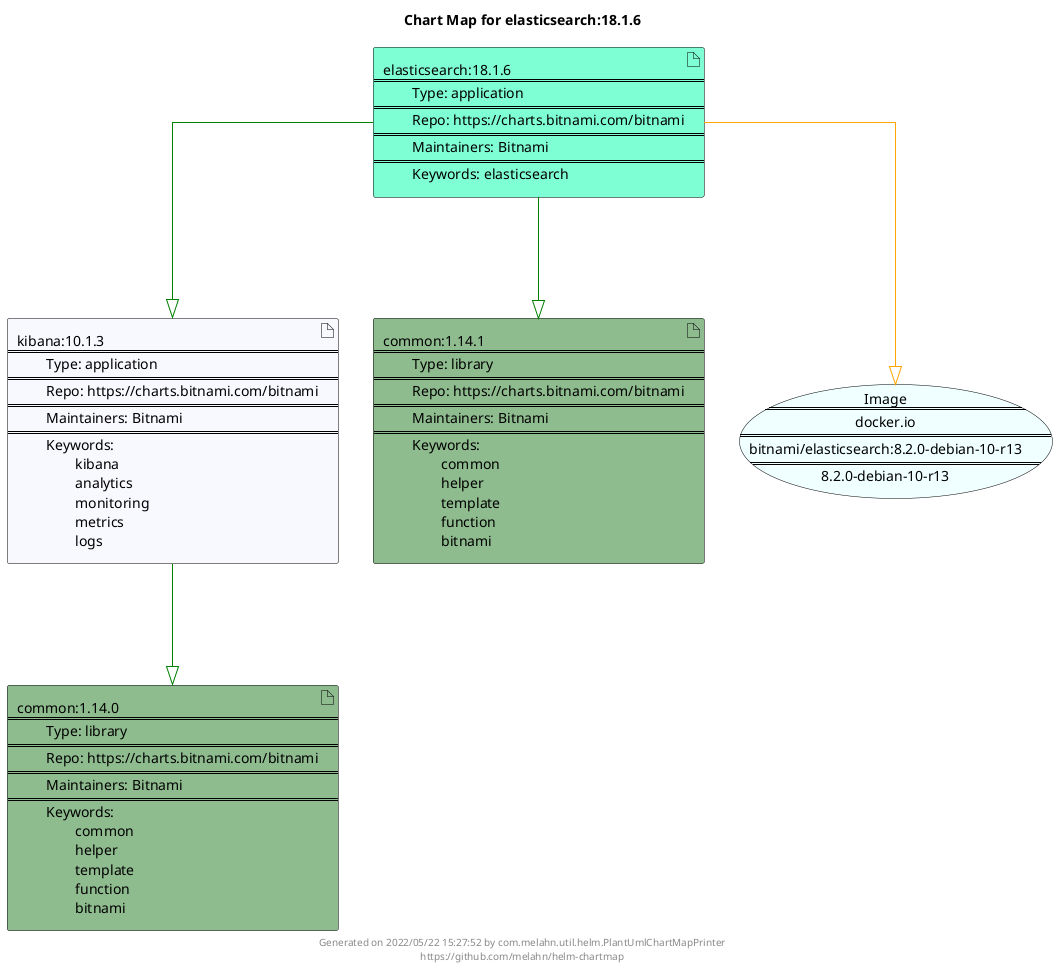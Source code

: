 @startuml
skinparam linetype ortho
skinparam backgroundColor white
skinparam usecaseBorderColor black
skinparam usecaseArrowColor LightSlateGray
skinparam artifactBorderColor black
skinparam artifactArrowColor LightSlateGray

title Chart Map for elasticsearch:18.1.6

'There are 4 referenced Helm Charts
artifact "elasticsearch:18.1.6\n====\n\tType: application\n====\n\tRepo: https://charts.bitnami.com/bitnami\n====\n\tMaintainers: Bitnami\n====\n\tKeywords: elasticsearch" as elasticsearch_18_1_6 #Aquamarine
artifact "common:1.14.0\n====\n\tType: library\n====\n\tRepo: https://charts.bitnami.com/bitnami\n====\n\tMaintainers: Bitnami\n====\n\tKeywords: \n\t\tcommon\n\t\thelper\n\t\ttemplate\n\t\tfunction\n\t\tbitnami" as common_1_14_0 #DarkSeaGreen
artifact "kibana:10.1.3\n====\n\tType: application\n====\n\tRepo: https://charts.bitnami.com/bitnami\n====\n\tMaintainers: Bitnami\n====\n\tKeywords: \n\t\tkibana\n\t\tanalytics\n\t\tmonitoring\n\t\tmetrics\n\t\tlogs" as kibana_10_1_3 #GhostWhite
artifact "common:1.14.1\n====\n\tType: library\n====\n\tRepo: https://charts.bitnami.com/bitnami\n====\n\tMaintainers: Bitnami\n====\n\tKeywords: \n\t\tcommon\n\t\thelper\n\t\ttemplate\n\t\tfunction\n\t\tbitnami" as common_1_14_1 #DarkSeaGreen

'There is one referenced Docker Image
usecase "Image\n====\ndocker.io\n====\nbitnami/elasticsearch:8.2.0-debian-10-r13\n====\n8.2.0-debian-10-r13" as docker_io_bitnami_elasticsearch_8_2_0_debian_10_r13 #Azure

'Chart Dependencies
elasticsearch_18_1_6--[#green]-|>common_1_14_1
elasticsearch_18_1_6--[#green]-|>kibana_10_1_3
kibana_10_1_3--[#green]-|>common_1_14_0
elasticsearch_18_1_6--[#orange]-|>docker_io_bitnami_elasticsearch_8_2_0_debian_10_r13

center footer Generated on 2022/05/22 15:27:52 by com.melahn.util.helm.PlantUmlChartMapPrinter\nhttps://github.com/melahn/helm-chartmap
@enduml
